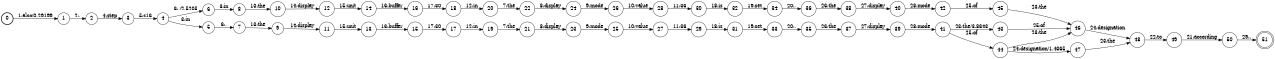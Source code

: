 digraph FST {
rankdir = LR;
size = "8.5,11";
label = "";
center = 1;
orientation = Portrait;
ranksep = "0.4";
nodesep = "0.25";
0 [label = "0", shape = circle, style = bold, fontsize = 14]
	0 -> 1 [label = "1:also/0.29199", fontsize = 14];
1 [label = "1", shape = circle, style = solid, fontsize = 14]
	1 -> 2 [label = "2:,", fontsize = 14];
2 [label = "2", shape = circle, style = solid, fontsize = 14]
	2 -> 3 [label = "4:step", fontsize = 14];
3 [label = "3", shape = circle, style = solid, fontsize = 14]
	3 -> 4 [label = "5:s16", fontsize = 14];
4 [label = "4", shape = circle, style = solid, fontsize = 14]
	4 -> 6 [label = "6:,/2.5205", fontsize = 14];
	4 -> 5 [label = "3:in", fontsize = 14];
5 [label = "5", shape = circle, style = solid, fontsize = 14]
	5 -> 7 [label = "6:,", fontsize = 14];
6 [label = "6", shape = circle, style = solid, fontsize = 14]
	6 -> 8 [label = "3:in", fontsize = 14];
7 [label = "7", shape = circle, style = solid, fontsize = 14]
	7 -> 9 [label = "13:the", fontsize = 14];
8 [label = "8", shape = circle, style = solid, fontsize = 14]
	8 -> 10 [label = "13:the", fontsize = 14];
9 [label = "9", shape = circle, style = solid, fontsize = 14]
	9 -> 11 [label = "14:display", fontsize = 14];
10 [label = "10", shape = circle, style = solid, fontsize = 14]
	10 -> 12 [label = "14:display", fontsize = 14];
11 [label = "11", shape = circle, style = solid, fontsize = 14]
	11 -> 13 [label = "15:unit", fontsize = 14];
12 [label = "12", shape = circle, style = solid, fontsize = 14]
	12 -> 14 [label = "15:unit", fontsize = 14];
13 [label = "13", shape = circle, style = solid, fontsize = 14]
	13 -> 15 [label = "16:buffer", fontsize = 14];
14 [label = "14", shape = circle, style = solid, fontsize = 14]
	14 -> 16 [label = "16:buffer", fontsize = 14];
15 [label = "15", shape = circle, style = solid, fontsize = 14]
	15 -> 17 [label = "17:30", fontsize = 14];
16 [label = "16", shape = circle, style = solid, fontsize = 14]
	16 -> 18 [label = "17:30", fontsize = 14];
17 [label = "17", shape = circle, style = solid, fontsize = 14]
	17 -> 19 [label = "12:in", fontsize = 14];
18 [label = "18", shape = circle, style = solid, fontsize = 14]
	18 -> 20 [label = "12:in", fontsize = 14];
19 [label = "19", shape = circle, style = solid, fontsize = 14]
	19 -> 21 [label = "7:the", fontsize = 14];
20 [label = "20", shape = circle, style = solid, fontsize = 14]
	20 -> 22 [label = "7:the", fontsize = 14];
21 [label = "21", shape = circle, style = solid, fontsize = 14]
	21 -> 23 [label = "8:display", fontsize = 14];
22 [label = "22", shape = circle, style = solid, fontsize = 14]
	22 -> 24 [label = "8:display", fontsize = 14];
23 [label = "23", shape = circle, style = solid, fontsize = 14]
	23 -> 25 [label = "9:mode", fontsize = 14];
24 [label = "24", shape = circle, style = solid, fontsize = 14]
	24 -> 26 [label = "9:mode", fontsize = 14];
25 [label = "25", shape = circle, style = solid, fontsize = 14]
	25 -> 27 [label = "10:value", fontsize = 14];
26 [label = "26", shape = circle, style = solid, fontsize = 14]
	26 -> 28 [label = "10:value", fontsize = 14];
27 [label = "27", shape = circle, style = solid, fontsize = 14]
	27 -> 29 [label = "11:36", fontsize = 14];
28 [label = "28", shape = circle, style = solid, fontsize = 14]
	28 -> 30 [label = "11:36", fontsize = 14];
29 [label = "29", shape = circle, style = solid, fontsize = 14]
	29 -> 31 [label = "18:is", fontsize = 14];
30 [label = "30", shape = circle, style = solid, fontsize = 14]
	30 -> 32 [label = "18:is", fontsize = 14];
31 [label = "31", shape = circle, style = solid, fontsize = 14]
	31 -> 33 [label = "19:set", fontsize = 14];
32 [label = "32", shape = circle, style = solid, fontsize = 14]
	32 -> 34 [label = "19:set", fontsize = 14];
33 [label = "33", shape = circle, style = solid, fontsize = 14]
	33 -> 35 [label = "20:,", fontsize = 14];
34 [label = "34", shape = circle, style = solid, fontsize = 14]
	34 -> 36 [label = "20:,", fontsize = 14];
35 [label = "35", shape = circle, style = solid, fontsize = 14]
	35 -> 37 [label = "26:the", fontsize = 14];
36 [label = "36", shape = circle, style = solid, fontsize = 14]
	36 -> 38 [label = "26:the", fontsize = 14];
37 [label = "37", shape = circle, style = solid, fontsize = 14]
	37 -> 39 [label = "27:display", fontsize = 14];
38 [label = "38", shape = circle, style = solid, fontsize = 14]
	38 -> 40 [label = "27:display", fontsize = 14];
39 [label = "39", shape = circle, style = solid, fontsize = 14]
	39 -> 41 [label = "28:mode", fontsize = 14];
40 [label = "40", shape = circle, style = solid, fontsize = 14]
	40 -> 42 [label = "28:mode", fontsize = 14];
41 [label = "41", shape = circle, style = solid, fontsize = 14]
	41 -> 43 [label = "23:the/3.8643", fontsize = 14];
	41 -> 44 [label = "25:of", fontsize = 14];
42 [label = "42", shape = circle, style = solid, fontsize = 14]
	42 -> 45 [label = "25:of", fontsize = 14];
43 [label = "43", shape = circle, style = solid, fontsize = 14]
	43 -> 46 [label = "25:of", fontsize = 14];
44 [label = "44", shape = circle, style = solid, fontsize = 14]
	44 -> 46 [label = "23:the", fontsize = 14];
	44 -> 47 [label = "24:designation/1.4365", fontsize = 14];
45 [label = "45", shape = circle, style = solid, fontsize = 14]
	45 -> 46 [label = "23:the", fontsize = 14];
46 [label = "46", shape = circle, style = solid, fontsize = 14]
	46 -> 48 [label = "24:designation", fontsize = 14];
47 [label = "47", shape = circle, style = solid, fontsize = 14]
	47 -> 48 [label = "23:the", fontsize = 14];
48 [label = "48", shape = circle, style = solid, fontsize = 14]
	48 -> 49 [label = "22:to", fontsize = 14];
49 [label = "49", shape = circle, style = solid, fontsize = 14]
	49 -> 50 [label = "21:according", fontsize = 14];
50 [label = "50", shape = circle, style = solid, fontsize = 14]
	50 -> 51 [label = "29:.", fontsize = 14];
51 [label = "51", shape = doublecircle, style = solid, fontsize = 14]
}
